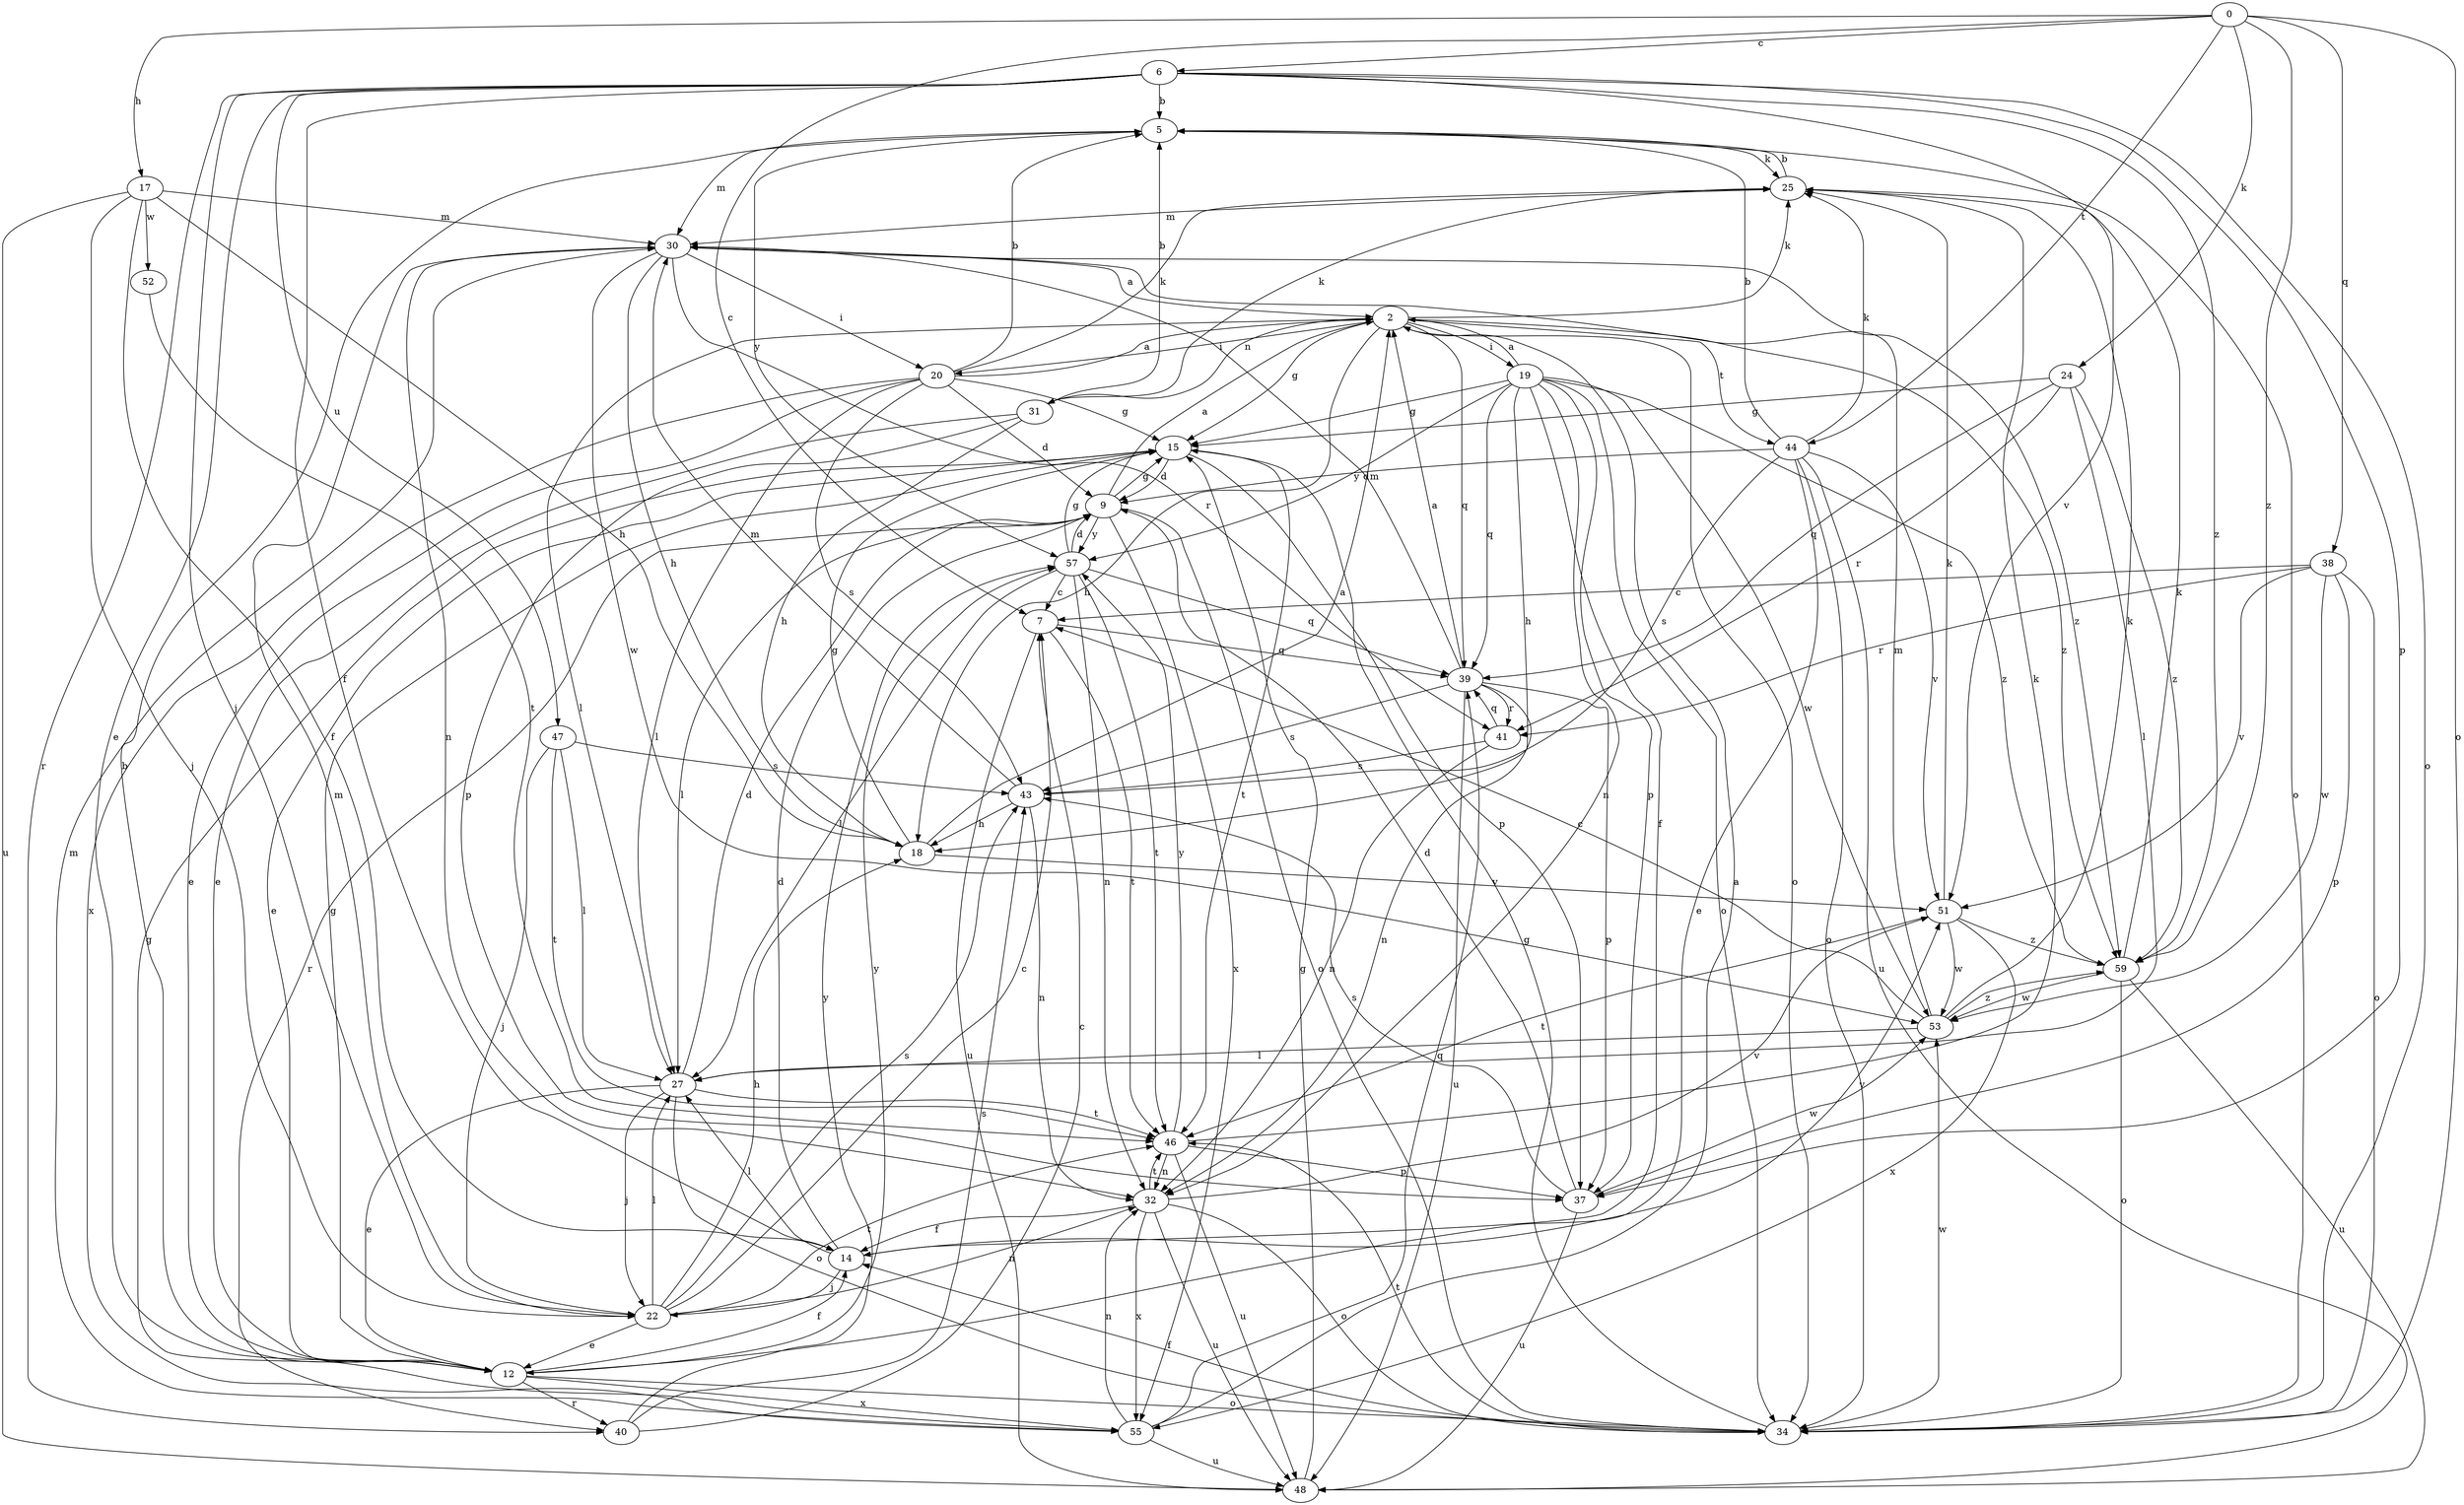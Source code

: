 strict digraph  {
0;
2;
5;
6;
7;
9;
12;
14;
15;
17;
18;
19;
20;
22;
24;
25;
27;
30;
31;
32;
34;
37;
38;
39;
40;
41;
43;
44;
46;
47;
48;
51;
52;
53;
55;
57;
59;
0 -> 6  [label=c];
0 -> 7  [label=c];
0 -> 17  [label=h];
0 -> 24  [label=k];
0 -> 34  [label=o];
0 -> 38  [label=q];
0 -> 44  [label=t];
0 -> 59  [label=z];
2 -> 15  [label=g];
2 -> 18  [label=h];
2 -> 19  [label=i];
2 -> 20  [label=i];
2 -> 25  [label=k];
2 -> 27  [label=l];
2 -> 31  [label=n];
2 -> 34  [label=o];
2 -> 39  [label=q];
2 -> 44  [label=t];
2 -> 59  [label=z];
5 -> 25  [label=k];
5 -> 30  [label=m];
5 -> 34  [label=o];
5 -> 57  [label=y];
6 -> 5  [label=b];
6 -> 12  [label=e];
6 -> 14  [label=f];
6 -> 22  [label=j];
6 -> 34  [label=o];
6 -> 37  [label=p];
6 -> 40  [label=r];
6 -> 47  [label=u];
6 -> 51  [label=v];
6 -> 59  [label=z];
7 -> 39  [label=q];
7 -> 46  [label=t];
7 -> 48  [label=u];
9 -> 2  [label=a];
9 -> 15  [label=g];
9 -> 27  [label=l];
9 -> 34  [label=o];
9 -> 40  [label=r];
9 -> 55  [label=x];
9 -> 57  [label=y];
12 -> 5  [label=b];
12 -> 14  [label=f];
12 -> 15  [label=g];
12 -> 34  [label=o];
12 -> 40  [label=r];
12 -> 55  [label=x];
12 -> 57  [label=y];
14 -> 9  [label=d];
14 -> 22  [label=j];
14 -> 27  [label=l];
14 -> 51  [label=v];
15 -> 9  [label=d];
15 -> 12  [label=e];
15 -> 37  [label=p];
15 -> 46  [label=t];
17 -> 14  [label=f];
17 -> 18  [label=h];
17 -> 22  [label=j];
17 -> 30  [label=m];
17 -> 48  [label=u];
17 -> 52  [label=w];
18 -> 2  [label=a];
18 -> 15  [label=g];
18 -> 51  [label=v];
19 -> 2  [label=a];
19 -> 14  [label=f];
19 -> 15  [label=g];
19 -> 18  [label=h];
19 -> 32  [label=n];
19 -> 34  [label=o];
19 -> 37  [label=p];
19 -> 39  [label=q];
19 -> 53  [label=w];
19 -> 57  [label=y];
19 -> 59  [label=z];
20 -> 2  [label=a];
20 -> 5  [label=b];
20 -> 9  [label=d];
20 -> 12  [label=e];
20 -> 15  [label=g];
20 -> 25  [label=k];
20 -> 27  [label=l];
20 -> 43  [label=s];
20 -> 55  [label=x];
22 -> 7  [label=c];
22 -> 12  [label=e];
22 -> 18  [label=h];
22 -> 27  [label=l];
22 -> 30  [label=m];
22 -> 32  [label=n];
22 -> 43  [label=s];
22 -> 46  [label=t];
24 -> 15  [label=g];
24 -> 27  [label=l];
24 -> 39  [label=q];
24 -> 41  [label=r];
24 -> 59  [label=z];
25 -> 5  [label=b];
25 -> 30  [label=m];
27 -> 9  [label=d];
27 -> 12  [label=e];
27 -> 22  [label=j];
27 -> 34  [label=o];
27 -> 46  [label=t];
30 -> 2  [label=a];
30 -> 18  [label=h];
30 -> 20  [label=i];
30 -> 32  [label=n];
30 -> 41  [label=r];
30 -> 53  [label=w];
30 -> 59  [label=z];
31 -> 5  [label=b];
31 -> 12  [label=e];
31 -> 18  [label=h];
31 -> 25  [label=k];
31 -> 37  [label=p];
32 -> 14  [label=f];
32 -> 34  [label=o];
32 -> 46  [label=t];
32 -> 48  [label=u];
32 -> 51  [label=v];
32 -> 55  [label=x];
34 -> 14  [label=f];
34 -> 15  [label=g];
34 -> 46  [label=t];
34 -> 53  [label=w];
37 -> 9  [label=d];
37 -> 43  [label=s];
37 -> 48  [label=u];
37 -> 53  [label=w];
38 -> 7  [label=c];
38 -> 34  [label=o];
38 -> 37  [label=p];
38 -> 41  [label=r];
38 -> 51  [label=v];
38 -> 53  [label=w];
39 -> 2  [label=a];
39 -> 30  [label=m];
39 -> 32  [label=n];
39 -> 37  [label=p];
39 -> 41  [label=r];
39 -> 43  [label=s];
39 -> 48  [label=u];
40 -> 7  [label=c];
40 -> 43  [label=s];
40 -> 57  [label=y];
41 -> 32  [label=n];
41 -> 39  [label=q];
41 -> 43  [label=s];
43 -> 18  [label=h];
43 -> 30  [label=m];
43 -> 32  [label=n];
44 -> 5  [label=b];
44 -> 9  [label=d];
44 -> 12  [label=e];
44 -> 25  [label=k];
44 -> 34  [label=o];
44 -> 43  [label=s];
44 -> 48  [label=u];
44 -> 51  [label=v];
46 -> 25  [label=k];
46 -> 32  [label=n];
46 -> 37  [label=p];
46 -> 48  [label=u];
46 -> 57  [label=y];
47 -> 22  [label=j];
47 -> 27  [label=l];
47 -> 43  [label=s];
47 -> 46  [label=t];
48 -> 15  [label=g];
51 -> 25  [label=k];
51 -> 46  [label=t];
51 -> 53  [label=w];
51 -> 55  [label=x];
51 -> 59  [label=z];
52 -> 46  [label=t];
53 -> 7  [label=c];
53 -> 25  [label=k];
53 -> 27  [label=l];
53 -> 30  [label=m];
53 -> 59  [label=z];
55 -> 2  [label=a];
55 -> 15  [label=g];
55 -> 30  [label=m];
55 -> 32  [label=n];
55 -> 39  [label=q];
55 -> 48  [label=u];
57 -> 7  [label=c];
57 -> 9  [label=d];
57 -> 15  [label=g];
57 -> 27  [label=l];
57 -> 32  [label=n];
57 -> 39  [label=q];
57 -> 46  [label=t];
59 -> 25  [label=k];
59 -> 34  [label=o];
59 -> 48  [label=u];
59 -> 53  [label=w];
}

